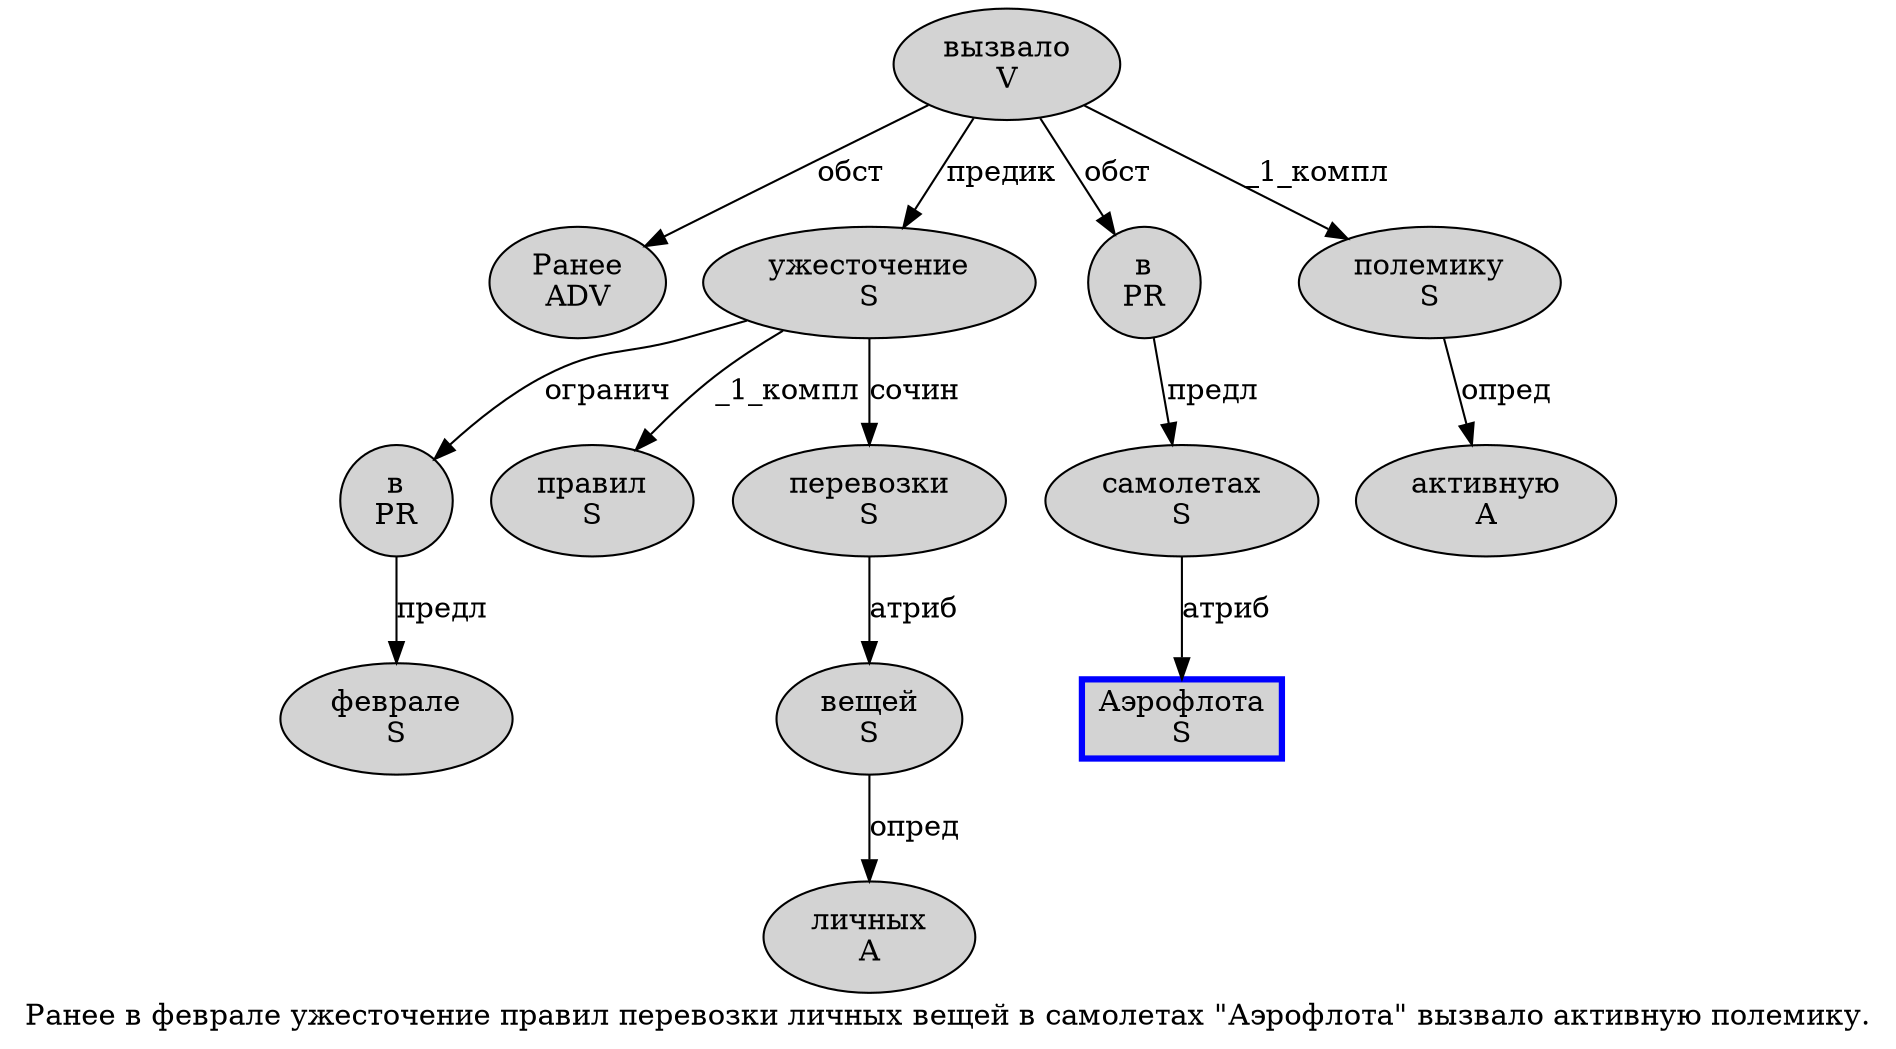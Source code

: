 digraph SENTENCE_1212 {
	graph [label="Ранее в феврале ужесточение правил перевозки личных вещей в самолетах \"Аэрофлота\" вызвало активную полемику."]
	node [style=filled]
		0 [label="Ранее
ADV" color="" fillcolor=lightgray penwidth=1 shape=ellipse]
		1 [label="в
PR" color="" fillcolor=lightgray penwidth=1 shape=ellipse]
		2 [label="феврале
S" color="" fillcolor=lightgray penwidth=1 shape=ellipse]
		3 [label="ужесточение
S" color="" fillcolor=lightgray penwidth=1 shape=ellipse]
		4 [label="правил
S" color="" fillcolor=lightgray penwidth=1 shape=ellipse]
		5 [label="перевозки
S" color="" fillcolor=lightgray penwidth=1 shape=ellipse]
		6 [label="личных
A" color="" fillcolor=lightgray penwidth=1 shape=ellipse]
		7 [label="вещей
S" color="" fillcolor=lightgray penwidth=1 shape=ellipse]
		8 [label="в
PR" color="" fillcolor=lightgray penwidth=1 shape=ellipse]
		9 [label="самолетах
S" color="" fillcolor=lightgray penwidth=1 shape=ellipse]
		11 [label="Аэрофлота
S" color=blue fillcolor=lightgray penwidth=3 shape=box]
		13 [label="вызвало
V" color="" fillcolor=lightgray penwidth=1 shape=ellipse]
		14 [label="активную
A" color="" fillcolor=lightgray penwidth=1 shape=ellipse]
		15 [label="полемику
S" color="" fillcolor=lightgray penwidth=1 shape=ellipse]
			9 -> 11 [label="атриб"]
			1 -> 2 [label="предл"]
			15 -> 14 [label="опред"]
			5 -> 7 [label="атриб"]
			3 -> 1 [label="огранич"]
			3 -> 4 [label="_1_компл"]
			3 -> 5 [label="сочин"]
			7 -> 6 [label="опред"]
			8 -> 9 [label="предл"]
			13 -> 0 [label="обст"]
			13 -> 3 [label="предик"]
			13 -> 8 [label="обст"]
			13 -> 15 [label="_1_компл"]
}